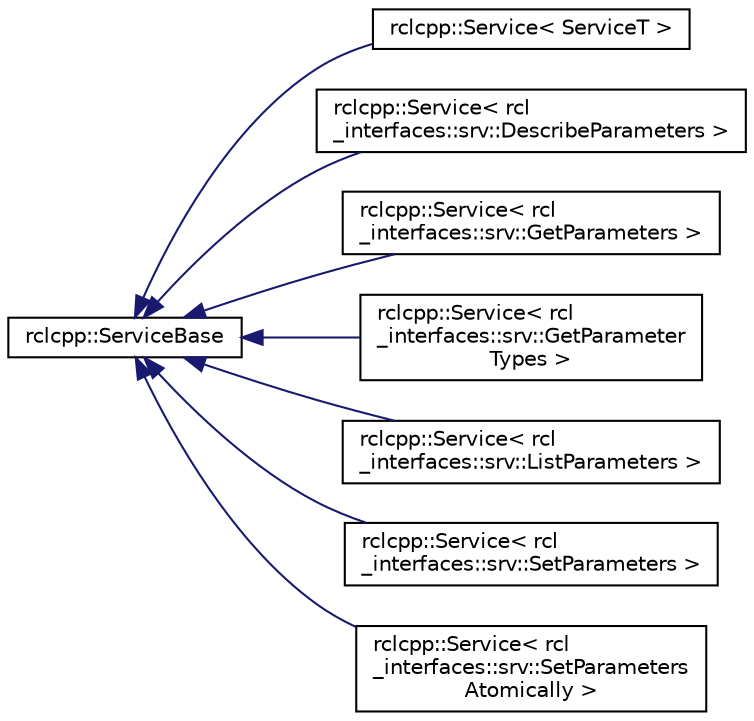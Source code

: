 digraph "Graphical Class Hierarchy"
{
  edge [fontname="Helvetica",fontsize="10",labelfontname="Helvetica",labelfontsize="10"];
  node [fontname="Helvetica",fontsize="10",shape=record];
  rankdir="LR";
  Node0 [label="rclcpp::ServiceBase",height=0.2,width=0.4,color="black", fillcolor="white", style="filled",URL="$classrclcpp_1_1ServiceBase.html"];
  Node0 -> Node1 [dir="back",color="midnightblue",fontsize="10",style="solid",fontname="Helvetica"];
  Node1 [label="rclcpp::Service\< ServiceT \>",height=0.2,width=0.4,color="black", fillcolor="white", style="filled",URL="$classrclcpp_1_1Service.html"];
  Node0 -> Node2 [dir="back",color="midnightblue",fontsize="10",style="solid",fontname="Helvetica"];
  Node2 [label="rclcpp::Service\< rcl\l_interfaces::srv::DescribeParameters \>",height=0.2,width=0.4,color="black", fillcolor="white", style="filled",URL="$classrclcpp_1_1Service.html"];
  Node0 -> Node3 [dir="back",color="midnightblue",fontsize="10",style="solid",fontname="Helvetica"];
  Node3 [label="rclcpp::Service\< rcl\l_interfaces::srv::GetParameters \>",height=0.2,width=0.4,color="black", fillcolor="white", style="filled",URL="$classrclcpp_1_1Service.html"];
  Node0 -> Node4 [dir="back",color="midnightblue",fontsize="10",style="solid",fontname="Helvetica"];
  Node4 [label="rclcpp::Service\< rcl\l_interfaces::srv::GetParameter\lTypes \>",height=0.2,width=0.4,color="black", fillcolor="white", style="filled",URL="$classrclcpp_1_1Service.html"];
  Node0 -> Node5 [dir="back",color="midnightblue",fontsize="10",style="solid",fontname="Helvetica"];
  Node5 [label="rclcpp::Service\< rcl\l_interfaces::srv::ListParameters \>",height=0.2,width=0.4,color="black", fillcolor="white", style="filled",URL="$classrclcpp_1_1Service.html"];
  Node0 -> Node6 [dir="back",color="midnightblue",fontsize="10",style="solid",fontname="Helvetica"];
  Node6 [label="rclcpp::Service\< rcl\l_interfaces::srv::SetParameters \>",height=0.2,width=0.4,color="black", fillcolor="white", style="filled",URL="$classrclcpp_1_1Service.html"];
  Node0 -> Node7 [dir="back",color="midnightblue",fontsize="10",style="solid",fontname="Helvetica"];
  Node7 [label="rclcpp::Service\< rcl\l_interfaces::srv::SetParameters\lAtomically \>",height=0.2,width=0.4,color="black", fillcolor="white", style="filled",URL="$classrclcpp_1_1Service.html"];
}
